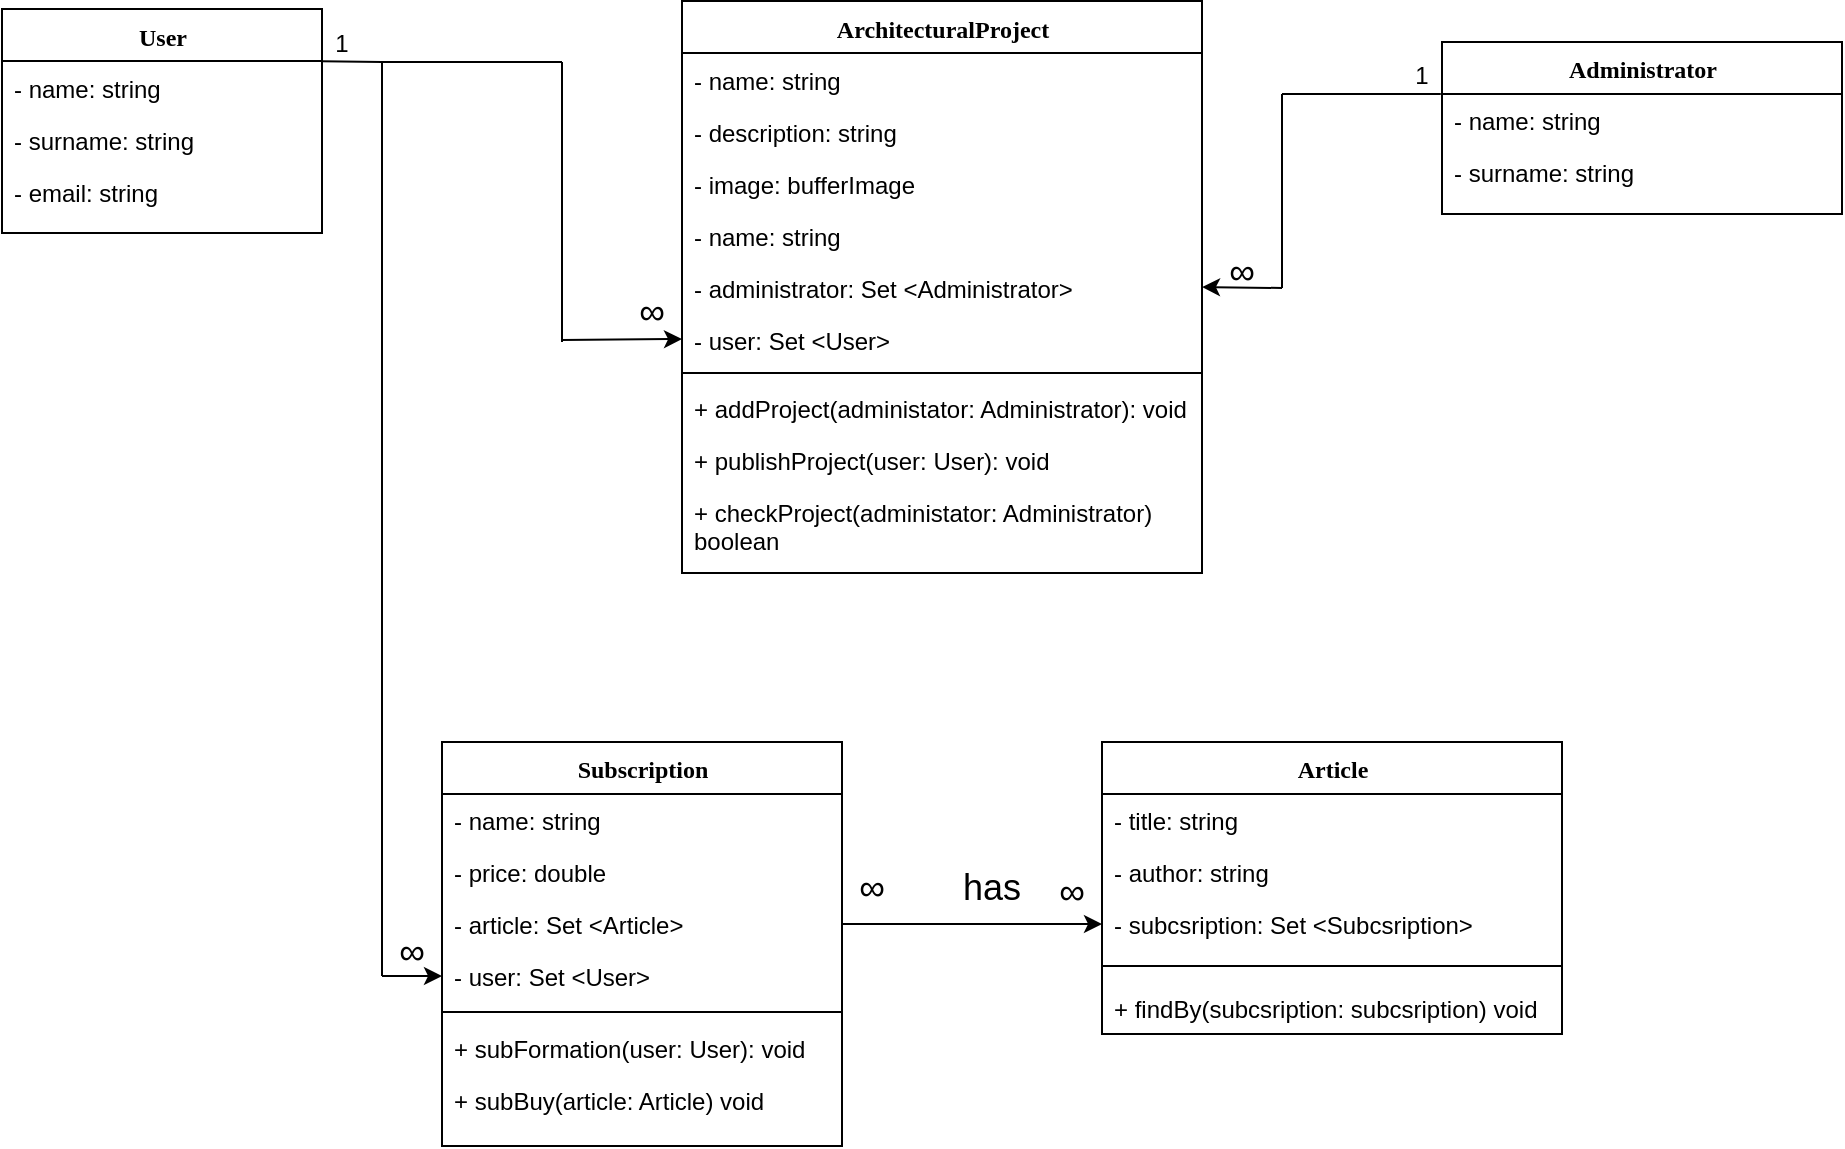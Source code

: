 <mxfile version="20.4.0" type="github"><diagram name="Page-1" id="9f46799a-70d6-7492-0946-bef42562c5a5"><mxGraphModel dx="1221" dy="672" grid="1" gridSize="10" guides="1" tooltips="1" connect="1" arrows="1" fold="1" page="1" pageScale="1" pageWidth="1100" pageHeight="850" background="none" math="0" shadow="0"><root><mxCell id="0"/><mxCell id="1" parent="0"/><mxCell id="78961159f06e98e8-17" value="Administrator" style="swimlane;html=1;fontStyle=1;align=center;verticalAlign=top;childLayout=stackLayout;horizontal=1;startSize=26;horizontalStack=0;resizeParent=1;resizeLast=0;collapsible=1;marginBottom=0;swimlaneFillColor=#ffffff;rounded=0;shadow=0;comic=0;labelBackgroundColor=none;strokeWidth=1;fillColor=none;fontFamily=Verdana;fontSize=12" parent="1" vertex="1"><mxGeometry x="740" y="90" width="200" height="86" as="geometry"/></mxCell><mxCell id="78961159f06e98e8-21" value="- name: string" style="text;html=1;strokeColor=none;fillColor=none;align=left;verticalAlign=top;spacingLeft=4;spacingRight=4;whiteSpace=wrap;overflow=hidden;rotatable=0;points=[[0,0.5],[1,0.5]];portConstraint=eastwest;" parent="78961159f06e98e8-17" vertex="1"><mxGeometry y="26" width="200" height="26" as="geometry"/></mxCell><mxCell id="78961159f06e98e8-23" value="- surname: string" style="text;html=1;strokeColor=none;fillColor=none;align=left;verticalAlign=top;spacingLeft=4;spacingRight=4;whiteSpace=wrap;overflow=hidden;rotatable=0;points=[[0,0.5],[1,0.5]];portConstraint=eastwest;" parent="78961159f06e98e8-17" vertex="1"><mxGeometry y="52" width="200" height="26" as="geometry"/></mxCell><mxCell id="78961159f06e98e8-30" value="Subscription" style="swimlane;html=1;fontStyle=1;align=center;verticalAlign=top;childLayout=stackLayout;horizontal=1;startSize=26;horizontalStack=0;resizeParent=1;resizeLast=0;collapsible=1;marginBottom=0;swimlaneFillColor=#ffffff;rounded=0;shadow=0;comic=0;labelBackgroundColor=none;strokeWidth=1;fillColor=none;fontFamily=Verdana;fontSize=12" parent="1" vertex="1"><mxGeometry x="240" y="440" width="200" height="202" as="geometry"/></mxCell><mxCell id="78961159f06e98e8-31" value="- name: string" style="text;html=1;strokeColor=none;fillColor=none;align=left;verticalAlign=top;spacingLeft=4;spacingRight=4;whiteSpace=wrap;overflow=hidden;rotatable=0;points=[[0,0.5],[1,0.5]];portConstraint=eastwest;" parent="78961159f06e98e8-30" vertex="1"><mxGeometry y="26" width="200" height="26" as="geometry"/></mxCell><mxCell id="78961159f06e98e8-32" value="- price: double" style="text;html=1;strokeColor=none;fillColor=none;align=left;verticalAlign=top;spacingLeft=4;spacingRight=4;whiteSpace=wrap;overflow=hidden;rotatable=0;points=[[0,0.5],[1,0.5]];portConstraint=eastwest;" parent="78961159f06e98e8-30" vertex="1"><mxGeometry y="52" width="200" height="26" as="geometry"/></mxCell><mxCell id="Nfgoh3FK-7-2NlUOP7KJ-3" value="- article: Set &amp;lt;Article&amp;gt;" style="text;html=1;strokeColor=none;fillColor=none;align=left;verticalAlign=top;spacingLeft=4;spacingRight=4;whiteSpace=wrap;overflow=hidden;rotatable=0;points=[[0,0.5],[1,0.5]];portConstraint=eastwest;" vertex="1" parent="78961159f06e98e8-30"><mxGeometry y="78" width="200" height="26" as="geometry"/></mxCell><mxCell id="Nfgoh3FK-7-2NlUOP7KJ-20" value="- user: Set &amp;lt;User&amp;gt;" style="text;html=1;strokeColor=none;fillColor=none;align=left;verticalAlign=top;spacingLeft=4;spacingRight=4;whiteSpace=wrap;overflow=hidden;rotatable=0;points=[[0,0.5],[1,0.5]];portConstraint=eastwest;" vertex="1" parent="78961159f06e98e8-30"><mxGeometry y="104" width="200" height="26" as="geometry"/></mxCell><mxCell id="78961159f06e98e8-38" value="" style="line;html=1;strokeWidth=1;fillColor=none;align=left;verticalAlign=middle;spacingTop=-1;spacingLeft=3;spacingRight=3;rotatable=0;labelPosition=right;points=[];portConstraint=eastwest;" parent="78961159f06e98e8-30" vertex="1"><mxGeometry y="130" width="200" height="10" as="geometry"/></mxCell><mxCell id="78961159f06e98e8-39" value="+ subFormation(user: User): void" style="text;html=1;strokeColor=none;fillColor=none;align=left;verticalAlign=top;spacingLeft=4;spacingRight=4;whiteSpace=wrap;overflow=hidden;rotatable=0;points=[[0,0.5],[1,0.5]];portConstraint=eastwest;" parent="78961159f06e98e8-30" vertex="1"><mxGeometry y="140" width="200" height="26" as="geometry"/></mxCell><mxCell id="78961159f06e98e8-40" value="+ subBuy(article: Article) void" style="text;html=1;strokeColor=none;fillColor=none;align=left;verticalAlign=top;spacingLeft=4;spacingRight=4;whiteSpace=wrap;overflow=hidden;rotatable=0;points=[[0,0.5],[1,0.5]];portConstraint=eastwest;" parent="78961159f06e98e8-30" vertex="1"><mxGeometry y="166" width="200" height="26" as="geometry"/></mxCell><mxCell id="78961159f06e98e8-56" value="User" style="swimlane;html=1;fontStyle=1;align=center;verticalAlign=top;childLayout=stackLayout;horizontal=1;startSize=26;horizontalStack=0;resizeParent=1;resizeLast=0;collapsible=1;marginBottom=0;swimlaneFillColor=#ffffff;rounded=0;shadow=0;comic=0;labelBackgroundColor=none;strokeWidth=1;fillColor=none;fontFamily=Verdana;fontSize=12" parent="1" vertex="1"><mxGeometry x="20" y="73.5" width="160" height="112" as="geometry"/></mxCell><mxCell id="78961159f06e98e8-57" value="- name: string" style="text;html=1;strokeColor=none;fillColor=none;align=left;verticalAlign=top;spacingLeft=4;spacingRight=4;whiteSpace=wrap;overflow=hidden;rotatable=0;points=[[0,0.5],[1,0.5]];portConstraint=eastwest;" parent="78961159f06e98e8-56" vertex="1"><mxGeometry y="26" width="160" height="26" as="geometry"/></mxCell><mxCell id="78961159f06e98e8-58" value="- surname: string" style="text;html=1;strokeColor=none;fillColor=none;align=left;verticalAlign=top;spacingLeft=4;spacingRight=4;whiteSpace=wrap;overflow=hidden;rotatable=0;points=[[0,0.5],[1,0.5]];portConstraint=eastwest;" parent="78961159f06e98e8-56" vertex="1"><mxGeometry y="52" width="160" height="26" as="geometry"/></mxCell><mxCell id="78961159f06e98e8-59" value="- email: string" style="text;html=1;strokeColor=none;fillColor=none;align=left;verticalAlign=top;spacingLeft=4;spacingRight=4;whiteSpace=wrap;overflow=hidden;rotatable=0;points=[[0,0.5],[1,0.5]];portConstraint=eastwest;" parent="78961159f06e98e8-56" vertex="1"><mxGeometry y="78" width="160" height="26" as="geometry"/></mxCell><mxCell id="78961159f06e98e8-69" value="ArchitecturalProject" style="swimlane;html=1;fontStyle=1;align=center;verticalAlign=top;childLayout=stackLayout;horizontal=1;startSize=26;horizontalStack=0;resizeParent=1;resizeLast=0;collapsible=1;marginBottom=0;swimlaneFillColor=#ffffff;rounded=0;shadow=0;comic=0;labelBackgroundColor=none;strokeWidth=1;fillColor=none;fontFamily=Verdana;fontSize=12" parent="1" vertex="1"><mxGeometry x="360" y="69.5" width="260" height="286" as="geometry"/></mxCell><mxCell id="78961159f06e98e8-70" value="- name: string" style="text;html=1;strokeColor=none;fillColor=none;align=left;verticalAlign=top;spacingLeft=4;spacingRight=4;whiteSpace=wrap;overflow=hidden;rotatable=0;points=[[0,0.5],[1,0.5]];portConstraint=eastwest;" parent="78961159f06e98e8-69" vertex="1"><mxGeometry y="26" width="260" height="26" as="geometry"/></mxCell><mxCell id="78961159f06e98e8-71" value="- description: string" style="text;html=1;strokeColor=none;fillColor=none;align=left;verticalAlign=top;spacingLeft=4;spacingRight=4;whiteSpace=wrap;overflow=hidden;rotatable=0;points=[[0,0.5],[1,0.5]];portConstraint=eastwest;" parent="78961159f06e98e8-69" vertex="1"><mxGeometry y="52" width="260" height="26" as="geometry"/></mxCell><mxCell id="78961159f06e98e8-72" value="- image: bufferImage" style="text;html=1;strokeColor=none;fillColor=none;align=left;verticalAlign=top;spacingLeft=4;spacingRight=4;whiteSpace=wrap;overflow=hidden;rotatable=0;points=[[0,0.5],[1,0.5]];portConstraint=eastwest;" parent="78961159f06e98e8-69" vertex="1"><mxGeometry y="78" width="260" height="26" as="geometry"/></mxCell><mxCell id="78961159f06e98e8-74" value="- name: string" style="text;html=1;strokeColor=none;fillColor=none;align=left;verticalAlign=top;spacingLeft=4;spacingRight=4;whiteSpace=wrap;overflow=hidden;rotatable=0;points=[[0,0.5],[1,0.5]];portConstraint=eastwest;" parent="78961159f06e98e8-69" vertex="1"><mxGeometry y="104" width="260" height="26" as="geometry"/></mxCell><mxCell id="Nfgoh3FK-7-2NlUOP7KJ-13" value="- administrator: Set &amp;lt;Administrator&amp;gt;" style="text;html=1;strokeColor=none;fillColor=none;align=left;verticalAlign=top;spacingLeft=4;spacingRight=4;whiteSpace=wrap;overflow=hidden;rotatable=0;points=[[0,0.5],[1,0.5]];portConstraint=eastwest;" vertex="1" parent="78961159f06e98e8-69"><mxGeometry y="130" width="260" height="26" as="geometry"/></mxCell><mxCell id="Nfgoh3FK-7-2NlUOP7KJ-28" value="- user: Set &amp;lt;User&amp;gt;" style="text;html=1;strokeColor=none;fillColor=none;align=left;verticalAlign=top;spacingLeft=4;spacingRight=4;whiteSpace=wrap;overflow=hidden;rotatable=0;points=[[0,0.5],[1,0.5]];portConstraint=eastwest;" vertex="1" parent="78961159f06e98e8-69"><mxGeometry y="156" width="260" height="26" as="geometry"/></mxCell><mxCell id="78961159f06e98e8-77" value="" style="line;html=1;strokeWidth=1;fillColor=none;align=left;verticalAlign=middle;spacingTop=-1;spacingLeft=3;spacingRight=3;rotatable=0;labelPosition=right;points=[];portConstraint=eastwest;" parent="78961159f06e98e8-69" vertex="1"><mxGeometry y="182" width="260" height="8" as="geometry"/></mxCell><mxCell id="78961159f06e98e8-78" value="+ addProject(administator: Administrator): void" style="text;html=1;strokeColor=none;fillColor=none;align=left;verticalAlign=top;spacingLeft=4;spacingRight=4;whiteSpace=wrap;overflow=hidden;rotatable=0;points=[[0,0.5],[1,0.5]];portConstraint=eastwest;" parent="78961159f06e98e8-69" vertex="1"><mxGeometry y="190" width="260" height="26" as="geometry"/></mxCell><mxCell id="78961159f06e98e8-80" value="+ publishProject(user: User): void" style="text;html=1;strokeColor=none;fillColor=none;align=left;verticalAlign=top;spacingLeft=4;spacingRight=4;whiteSpace=wrap;overflow=hidden;rotatable=0;points=[[0,0.5],[1,0.5]];portConstraint=eastwest;" parent="78961159f06e98e8-69" vertex="1"><mxGeometry y="216" width="260" height="26" as="geometry"/></mxCell><mxCell id="78961159f06e98e8-20" value="+ checkProject(administator: Administrator) boolean" style="text;html=1;strokeColor=none;fillColor=none;align=left;verticalAlign=top;spacingLeft=4;spacingRight=4;whiteSpace=wrap;overflow=hidden;rotatable=0;points=[[0,0.5],[1,0.5]];portConstraint=eastwest;" parent="78961159f06e98e8-69" vertex="1"><mxGeometry y="242" width="260" height="44" as="geometry"/></mxCell><mxCell id="78961159f06e98e8-82" value="Article" style="swimlane;html=1;fontStyle=1;align=center;verticalAlign=top;childLayout=stackLayout;horizontal=1;startSize=26;horizontalStack=0;resizeParent=1;resizeLast=0;collapsible=1;marginBottom=0;swimlaneFillColor=#ffffff;rounded=0;shadow=0;comic=0;labelBackgroundColor=none;strokeWidth=1;fillColor=none;fontFamily=Verdana;fontSize=12" parent="1" vertex="1"><mxGeometry x="570" y="440" width="230" height="146" as="geometry"/></mxCell><mxCell id="78961159f06e98e8-83" value="- title: string" style="text;html=1;strokeColor=none;fillColor=none;align=left;verticalAlign=top;spacingLeft=4;spacingRight=4;whiteSpace=wrap;overflow=hidden;rotatable=0;points=[[0,0.5],[1,0.5]];portConstraint=eastwest;" parent="78961159f06e98e8-82" vertex="1"><mxGeometry y="26" width="230" height="26" as="geometry"/></mxCell><mxCell id="78961159f06e98e8-84" value="- author: string" style="text;html=1;strokeColor=none;fillColor=none;align=left;verticalAlign=top;spacingLeft=4;spacingRight=4;whiteSpace=wrap;overflow=hidden;rotatable=0;points=[[0,0.5],[1,0.5]];portConstraint=eastwest;" parent="78961159f06e98e8-82" vertex="1"><mxGeometry y="52" width="230" height="26" as="geometry"/></mxCell><mxCell id="Nfgoh3FK-7-2NlUOP7KJ-4" value="- subcsription: Set &amp;lt;Subcsription&amp;gt;" style="text;html=1;strokeColor=none;fillColor=none;align=left;verticalAlign=top;spacingLeft=4;spacingRight=4;whiteSpace=wrap;overflow=hidden;rotatable=0;points=[[0,0.5],[1,0.5]];portConstraint=eastwest;" vertex="1" parent="78961159f06e98e8-82"><mxGeometry y="78" width="230" height="26" as="geometry"/></mxCell><mxCell id="78961159f06e98e8-90" value="" style="line;html=1;strokeWidth=1;fillColor=none;align=left;verticalAlign=middle;spacingTop=-1;spacingLeft=3;spacingRight=3;rotatable=0;labelPosition=right;points=[];portConstraint=eastwest;" parent="78961159f06e98e8-82" vertex="1"><mxGeometry y="104" width="230" height="16" as="geometry"/></mxCell><mxCell id="78961159f06e98e8-91" value="+ findBy(subcsription: subcsription) void&lt;br&gt;)&amp;nbsp;" style="text;html=1;strokeColor=none;fillColor=none;align=left;verticalAlign=top;spacingLeft=4;spacingRight=4;whiteSpace=wrap;overflow=hidden;rotatable=0;points=[[0,0.5],[1,0.5]];portConstraint=eastwest;" parent="78961159f06e98e8-82" vertex="1"><mxGeometry y="120" width="230" height="20" as="geometry"/></mxCell><mxCell id="Nfgoh3FK-7-2NlUOP7KJ-8" value="&lt;font style=&quot;font-size: 18px;&quot;&gt;∞&lt;/font&gt;" style="text;html=1;strokeColor=none;fillColor=none;align=center;verticalAlign=middle;whiteSpace=wrap;rounded=0;" vertex="1" parent="1"><mxGeometry x="420" y="498" width="70" height="30" as="geometry"/></mxCell><mxCell id="Nfgoh3FK-7-2NlUOP7KJ-9" value="&lt;font style=&quot;font-size: 18px;&quot;&gt;∞&lt;/font&gt;" style="text;html=1;strokeColor=none;fillColor=none;align=center;verticalAlign=middle;whiteSpace=wrap;rounded=0;" vertex="1" parent="1"><mxGeometry x="520" y="500" width="70" height="30" as="geometry"/></mxCell><mxCell id="Nfgoh3FK-7-2NlUOP7KJ-10" value="has" style="text;html=1;strokeColor=none;fillColor=none;align=center;verticalAlign=middle;whiteSpace=wrap;rounded=0;fontSize=18;" vertex="1" parent="1"><mxGeometry x="485" y="503" width="60" height="20" as="geometry"/></mxCell><mxCell id="Nfgoh3FK-7-2NlUOP7KJ-15" value="" style="endArrow=none;html=1;rounded=0;fontSize=18;entryX=-0.003;entryY=0;entryDx=0;entryDy=0;entryPerimeter=0;" edge="1" parent="1" target="78961159f06e98e8-21"><mxGeometry width="50" height="50" relative="1" as="geometry"><mxPoint x="660" y="116" as="sourcePoint"/><mxPoint x="640" y="160" as="targetPoint"/></mxGeometry></mxCell><mxCell id="Nfgoh3FK-7-2NlUOP7KJ-16" value="" style="endArrow=none;html=1;rounded=0;fontSize=18;" edge="1" parent="1"><mxGeometry width="50" height="50" relative="1" as="geometry"><mxPoint x="660" y="213" as="sourcePoint"/><mxPoint x="660" y="116" as="targetPoint"/></mxGeometry></mxCell><mxCell id="Nfgoh3FK-7-2NlUOP7KJ-18" value="&lt;font style=&quot;font-size: 18px;&quot;&gt;∞&lt;/font&gt;" style="text;html=1;strokeColor=none;fillColor=none;align=center;verticalAlign=middle;whiteSpace=wrap;rounded=0;" vertex="1" parent="1"><mxGeometry x="605" y="190" width="70" height="30" as="geometry"/></mxCell><mxCell id="Nfgoh3FK-7-2NlUOP7KJ-19" value="&lt;font style=&quot;font-size: 12px;&quot;&gt;1&lt;/font&gt;" style="text;html=1;strokeColor=none;fillColor=none;align=center;verticalAlign=middle;whiteSpace=wrap;rounded=0;fontSize=18;" vertex="1" parent="1"><mxGeometry x="700" y="90" width="60" height="30" as="geometry"/></mxCell><mxCell id="Nfgoh3FK-7-2NlUOP7KJ-24" value="" style="endArrow=none;html=1;rounded=0;fontSize=12;exitX=0.998;exitY=0.004;exitDx=0;exitDy=0;exitPerimeter=0;" edge="1" parent="1" source="78961159f06e98e8-57"><mxGeometry width="50" height="50" relative="1" as="geometry"><mxPoint x="210" y="130" as="sourcePoint"/><mxPoint x="210" y="100" as="targetPoint"/></mxGeometry></mxCell><mxCell id="Nfgoh3FK-7-2NlUOP7KJ-25" value="" style="endArrow=none;html=1;rounded=0;fontSize=12;" edge="1" parent="1"><mxGeometry width="50" height="50" relative="1" as="geometry"><mxPoint x="210" y="100" as="sourcePoint"/><mxPoint x="210" y="557" as="targetPoint"/></mxGeometry></mxCell><mxCell id="Nfgoh3FK-7-2NlUOP7KJ-27" value="" style="endArrow=classic;html=1;rounded=0;fontSize=12;entryX=0;entryY=0.5;entryDx=0;entryDy=0;" edge="1" parent="1" target="Nfgoh3FK-7-2NlUOP7KJ-20"><mxGeometry width="50" height="50" relative="1" as="geometry"><mxPoint x="210" y="557" as="sourcePoint"/><mxPoint x="300" y="510" as="targetPoint"/></mxGeometry></mxCell><mxCell id="Nfgoh3FK-7-2NlUOP7KJ-30" value="" style="endArrow=none;html=1;rounded=0;fontSize=12;" edge="1" parent="1"><mxGeometry width="50" height="50" relative="1" as="geometry"><mxPoint x="210" y="100" as="sourcePoint"/><mxPoint x="300" y="100" as="targetPoint"/></mxGeometry></mxCell><mxCell id="Nfgoh3FK-7-2NlUOP7KJ-31" value="" style="endArrow=none;html=1;rounded=0;fontSize=12;" edge="1" parent="1"><mxGeometry width="50" height="50" relative="1" as="geometry"><mxPoint x="300" y="100" as="sourcePoint"/><mxPoint x="300" y="240" as="targetPoint"/></mxGeometry></mxCell><mxCell id="Nfgoh3FK-7-2NlUOP7KJ-33" value="" style="endArrow=classic;html=1;rounded=0;fontSize=12;entryX=0;entryY=0.5;entryDx=0;entryDy=0;" edge="1" parent="1" target="Nfgoh3FK-7-2NlUOP7KJ-28"><mxGeometry width="50" height="50" relative="1" as="geometry"><mxPoint x="300" y="239" as="sourcePoint"/><mxPoint x="400" y="250" as="targetPoint"/></mxGeometry></mxCell><mxCell id="Nfgoh3FK-7-2NlUOP7KJ-34" value="&lt;font style=&quot;font-size: 12px;&quot;&gt;1&lt;/font&gt;" style="text;html=1;strokeColor=none;fillColor=none;align=center;verticalAlign=middle;whiteSpace=wrap;rounded=0;fontSize=18;" vertex="1" parent="1"><mxGeometry x="160" y="73.5" width="60" height="30" as="geometry"/></mxCell><mxCell id="Nfgoh3FK-7-2NlUOP7KJ-35" value="&lt;font style=&quot;font-size: 18px;&quot;&gt;∞&lt;/font&gt;" style="text;html=1;strokeColor=none;fillColor=none;align=center;verticalAlign=middle;whiteSpace=wrap;rounded=0;" vertex="1" parent="1"><mxGeometry x="310" y="210" width="70" height="30" as="geometry"/></mxCell><mxCell id="Nfgoh3FK-7-2NlUOP7KJ-36" value="&lt;font style=&quot;font-size: 18px;&quot;&gt;∞&lt;/font&gt;" style="text;html=1;strokeColor=none;fillColor=none;align=center;verticalAlign=middle;whiteSpace=wrap;rounded=0;" vertex="1" parent="1"><mxGeometry x="190" y="530" width="70" height="30" as="geometry"/></mxCell><mxCell id="Nfgoh3FK-7-2NlUOP7KJ-38" value="" style="endArrow=classic;html=1;rounded=0;fontSize=12;entryX=1;entryY=0.5;entryDx=0;entryDy=0;" edge="1" parent="1" target="Nfgoh3FK-7-2NlUOP7KJ-13"><mxGeometry width="50" height="50" relative="1" as="geometry"><mxPoint x="660" y="213" as="sourcePoint"/><mxPoint x="560" y="180" as="targetPoint"/></mxGeometry></mxCell><mxCell id="Nfgoh3FK-7-2NlUOP7KJ-40" value="" style="endArrow=classic;html=1;rounded=0;fontSize=12;exitX=1;exitY=0.5;exitDx=0;exitDy=0;entryX=0;entryY=0.5;entryDx=0;entryDy=0;" edge="1" parent="1" source="Nfgoh3FK-7-2NlUOP7KJ-3" target="Nfgoh3FK-7-2NlUOP7KJ-4"><mxGeometry width="50" height="50" relative="1" as="geometry"><mxPoint x="430" y="540" as="sourcePoint"/><mxPoint x="480" y="490" as="targetPoint"/></mxGeometry></mxCell></root></mxGraphModel></diagram></mxfile>